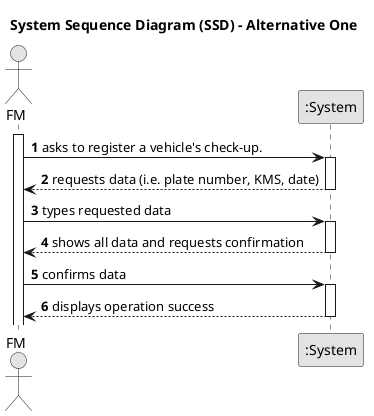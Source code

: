 @startuml
skinparam monochrome true
skinparam packageStyle rectangle
skinparam shadowing false

title System Sequence Diagram (SSD) - Alternative One

autonumber

actor "FM" as Employee
participant ":System" as System

activate Employee

    Employee -> System : asks to register a vehicle's check-up.
    activate System

        System --> Employee : requests data (i.e. plate number, KMS, date)
    deactivate System

    Employee -> System : types requested data
    activate System



        System --> Employee : shows all data and requests confirmation
    deactivate System

    Employee -> System : confirms data
    activate System

        System --> Employee : displays operation success
    deactivate System

@enduml